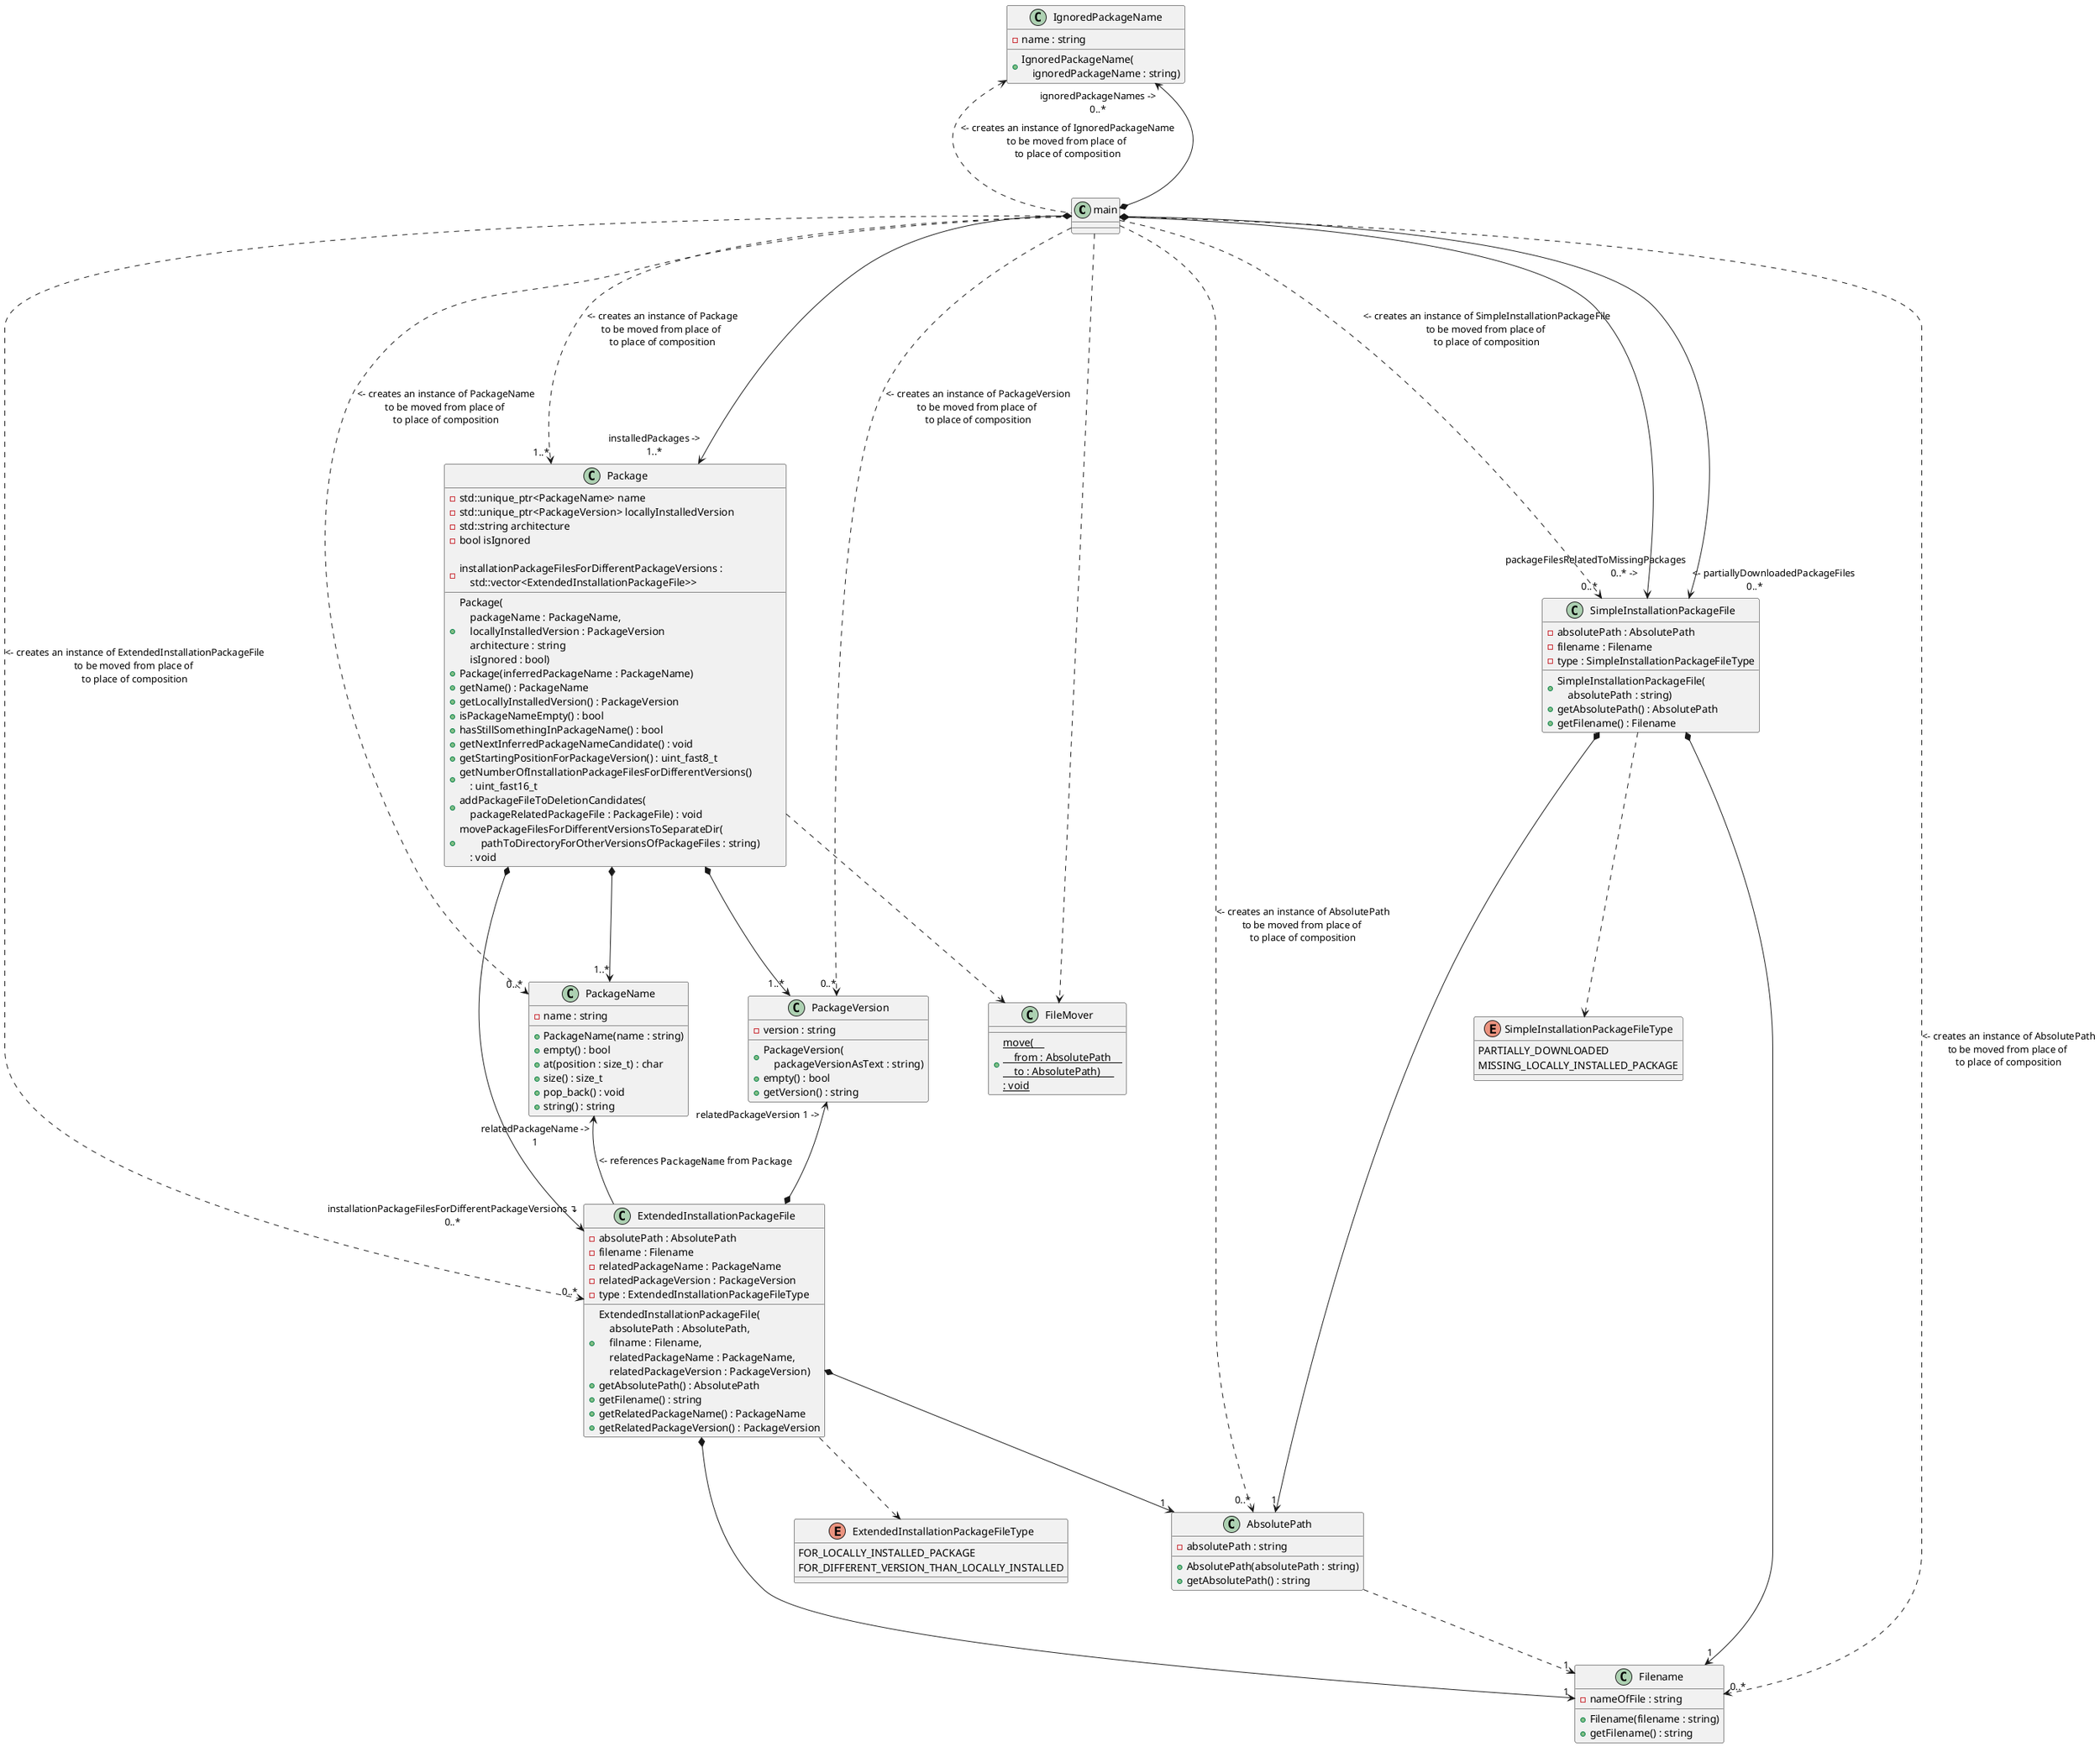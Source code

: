 @startuml
skinparam nodesep 80
skinparam ranksep 100

class main

class IgnoredPackageName {
    + IgnoredPackageName(\
        \n    ignoredPackageName : string)
    - name : string
}

main .u.> IgnoredPackageName : "<- creates an instance of IgnoredPackageName\nto be moved from place of \nto place of composition"
main *-u-> "ignoredPackageNames ->\n0..*" IgnoredPackageName

class Package {
    + Package(\
        \n    packageName : PackageName,\
        \n    locallyInstalledVersion : PackageVersion\
        \n    architecture : string\
        \n    isIgnored : bool)
    + Package(inferredPackageName : PackageName)
    + getName() : PackageName
    + getLocallyInstalledVersion() : PackageVersion
    + isPackageNameEmpty() : bool
    + hasStillSomethingInPackageName() : bool
    + getNextInferredPackageNameCandidate() : void
    + getStartingPositionForPackageVersion() : uint_fast8_t
    + getNumberOfInstallationPackageFilesForDifferentVersions()\
        \n    : uint_fast16_t
    + addPackageFileToDeletionCandidates(\
        \n    packageRelatedPackageFile : PackageFile) : void
    + movePackageFilesForDifferentVersionsToSeparateDir(\
        \n        pathToDirectoryForOtherVersionsOfPackageFiles : string)\
        \n    : void

    - std::unique_ptr<PackageName> name
    - std::unique_ptr<PackageVersion> locallyInstalledVersion
    - std::string architecture
    - bool isIgnored

    - installationPackageFilesForDifferentPackageVersions :\
        \n    std::vector<ExtendedInstallationPackageFile>>
}

main ..> "1..*" Package : "<- creates an instance of Package\nto be moved from place of \nto place of composition"
main *---> "installedPackages ->\n1..*" Package
Package *--> "1..*" PackageName
Package *--> "1..*" PackageVersion
Package *--> "installationPackageFilesForDifferentPackageVersions ↴\n0..*" ExtendedInstallationPackageFile

class FileMover {
    + {static} move(\
    \n    from : AbsolutePath\
    \n    to : AbsolutePath) \
    \n: void
}

Package ..> FileMover
main ..> FileMover

class SimpleInstallationPackageFile {
    + SimpleInstallationPackageFile(\
        \n    absolutePath : string)
    + getAbsolutePath() : AbsolutePath
    + getFilename() : Filename
    - absolutePath : AbsolutePath
    - filename : Filename
    - type : SimpleInstallationPackageFileType
}

main ...> "0..*" SimpleInstallationPackageFile : "<- creates an instance of SimpleInstallationPackageFile\nto be moved from place of \nto place of composition"
main *--> "               <- partiallyDownloadedPackageFiles\n0..*" SimpleInstallationPackageFile
main *--> "packageFilesRelatedToMissingPackages\n                       0..* ->\n" SimpleInstallationPackageFile

SimpleInstallationPackageFile *--> "1" AbsolutePath
SimpleInstallationPackageFile *--> "1" Filename
SimpleInstallationPackageFile ..> SimpleInstallationPackageFileType

class ExtendedInstallationPackageFile {
    + ExtendedInstallationPackageFile(\
        \n    absolutePath : AbsolutePath,\
        \n    filname : Filename,\
        \n    relatedPackageName : PackageName,\
        \n    relatedPackageVersion : PackageVersion)
    + getAbsolutePath() : AbsolutePath
    + getFilename() : string
    + getRelatedPackageName() : PackageName
    + getRelatedPackageVersion() : PackageVersion
    - absolutePath : AbsolutePath
    - filename : Filename
    - relatedPackageName : PackageName
    - relatedPackageVersion : PackageVersion
    - type : ExtendedInstallationPackageFileType
}

main ..> "0..*" ExtendedInstallationPackageFile : "<- creates an instance of ExtendedInstallationPackageFile\nto be moved from place of \nto place of composition"

ExtendedInstallationPackageFile *--> "1" AbsolutePath
ExtendedInstallationPackageFile *--> "1" Filename

ExtendedInstallationPackageFile -l-> "relatedPackageName ->\n1" PackageName : "<- references ""PackageName"" from ""Package"""
/'
The relationship between 'PackageFile' and 'PackageName'
 can also be modelled with 'shared_ptr' packageName member
 in Package and referenced to a 'weak_ptr' relatedPackageName
 member in PackageFile but I'll leave this as is now,
 because 'unique_ptr' with reference has less overhead
 than 'shared_ptr' with 'weak_ptr'
 because of the reference counting feature of 'shared_ptr'
'/

ExtendedInstallationPackageFile *-u-> "relatedPackageVersion 1 ->" PackageVersion
ExtendedInstallationPackageFile ..> ExtendedInstallationPackageFileType

class PackageName {
    + PackageName(name : string)
    + empty() : bool
    + at(position : size_t) : char
    + size() : size_t
    + pop_back() : void
    + string() : string

    - name : string
}

main ..> "0..*" PackageName : "<- creates an instance of PackageName\nto be moved from place of \nto place of composition"

class PackageVersion {
    + PackageVersion(\
        \n    packageVersionAsText : string)
    + empty() : bool
    + getVersion() : string

    - version : string
}

main ..> "0..*" PackageVersion : "<- creates an instance of PackageVersion\nto be moved from place of \nto place of composition"

class AbsolutePath {
    + AbsolutePath(absolutePath : string)
    + getAbsolutePath() : string
    - absolutePath : string
}

main ..> "0..*" AbsolutePath : "<- creates an instance of AbsolutePath\nto be moved from place of \nto place of composition"
AbsolutePath ..> "1" Filename

class Filename {
    + Filename(filename : string)
    + getFilename() : string
    - nameOfFile : string
}

main ..> "0..*" Filename : "<- creates an instance of AbsolutePath\nto be moved from place of \nto place of composition"

enum SimpleInstallationPackageFileType {
    PARTIALLY_DOWNLOADED
    MISSING_LOCALLY_INSTALLED_PACKAGE
}

enum ExtendedInstallationPackageFileType {
    FOR_LOCALLY_INSTALLED_PACKAGE
    FOR_DIFFERENT_VERSION_THAN_LOCALLY_INSTALLED
}
@enduml
